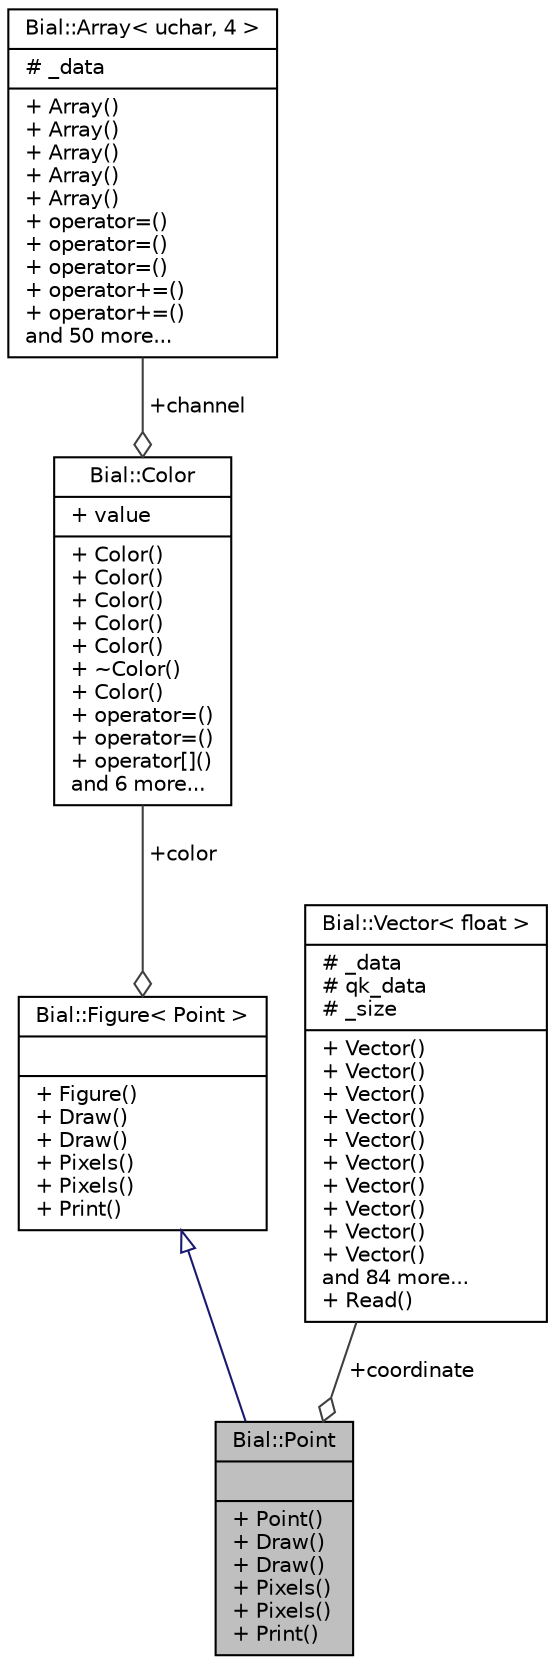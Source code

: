 digraph "Bial::Point"
{
  edge [fontname="Helvetica",fontsize="10",labelfontname="Helvetica",labelfontsize="10"];
  node [fontname="Helvetica",fontsize="10",shape=record];
  Node1 [label="{Bial::Point\n||+ Point()\l+ Draw()\l+ Draw()\l+ Pixels()\l+ Pixels()\l+ Print()\l}",height=0.2,width=0.4,color="black", fillcolor="grey75", style="filled", fontcolor="black"];
  Node2 -> Node1 [dir="back",color="midnightblue",fontsize="10",style="solid",arrowtail="onormal",fontname="Helvetica"];
  Node2 [label="{Bial::Figure\< Point \>\n||+ Figure()\l+ Draw()\l+ Draw()\l+ Pixels()\l+ Pixels()\l+ Print()\l}",height=0.2,width=0.4,color="black", fillcolor="white", style="filled",URL="$class_bial_1_1_figure.html"];
  Node3 -> Node2 [color="grey25",fontsize="10",style="solid",label=" +color" ,arrowhead="odiamond",fontname="Helvetica"];
  Node3 [label="{Bial::Color\n|+ value\l|+ Color()\l+ Color()\l+ Color()\l+ Color()\l+ Color()\l+ ~Color()\l+ Color()\l+ operator=()\l+ operator=()\l+ operator[]()\land 6 more...\l}",height=0.2,width=0.4,color="black", fillcolor="white", style="filled",URL="$union_bial_1_1_color.html"];
  Node4 -> Node3 [color="grey25",fontsize="10",style="solid",label=" +channel" ,arrowhead="odiamond",fontname="Helvetica"];
  Node4 [label="{Bial::Array\< uchar, 4 \>\n|# _data\l|+ Array()\l+ Array()\l+ Array()\l+ Array()\l+ Array()\l+ operator=()\l+ operator=()\l+ operator=()\l+ operator+=()\l+ operator+=()\land 50 more...\l}",height=0.2,width=0.4,color="black", fillcolor="white", style="filled",URL="$class_bial_1_1_array.html"];
  Node5 -> Node1 [color="grey25",fontsize="10",style="solid",label=" +coordinate" ,arrowhead="odiamond",fontname="Helvetica"];
  Node5 [label="{Bial::Vector\< float \>\n|# _data\l# qk_data\l# _size\l|+ Vector()\l+ Vector()\l+ Vector()\l+ Vector()\l+ Vector()\l+ Vector()\l+ Vector()\l+ Vector()\l+ Vector()\l+ Vector()\land 84 more...\l+ Read()\l}",height=0.2,width=0.4,color="black", fillcolor="white", style="filled",URL="$class_bial_1_1_vector.html"];
}
